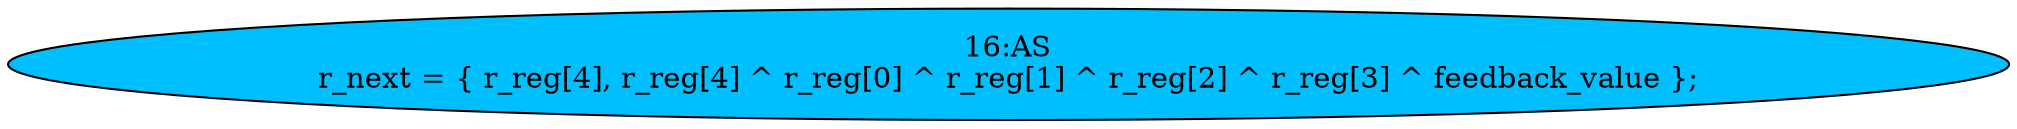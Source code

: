 strict digraph "" {
	node [label="\N"];
	"16:AS"	[ast="<pyverilog.vparser.ast.Assign object at 0x7fc71367b490>",
		def_var="['r_next']",
		fillcolor=deepskyblue,
		label="16:AS
r_next = { r_reg[4], r_reg[4] ^ r_reg[0] ^ r_reg[1] ^ r_reg[2] ^ r_reg[3] ^ feedback_value };",
		statements="[]",
		style=filled,
		typ=Assign,
		use_var="['r_reg', 'r_reg', 'r_reg', 'r_reg', 'r_reg', 'r_reg', 'feedback_value']"];
}
